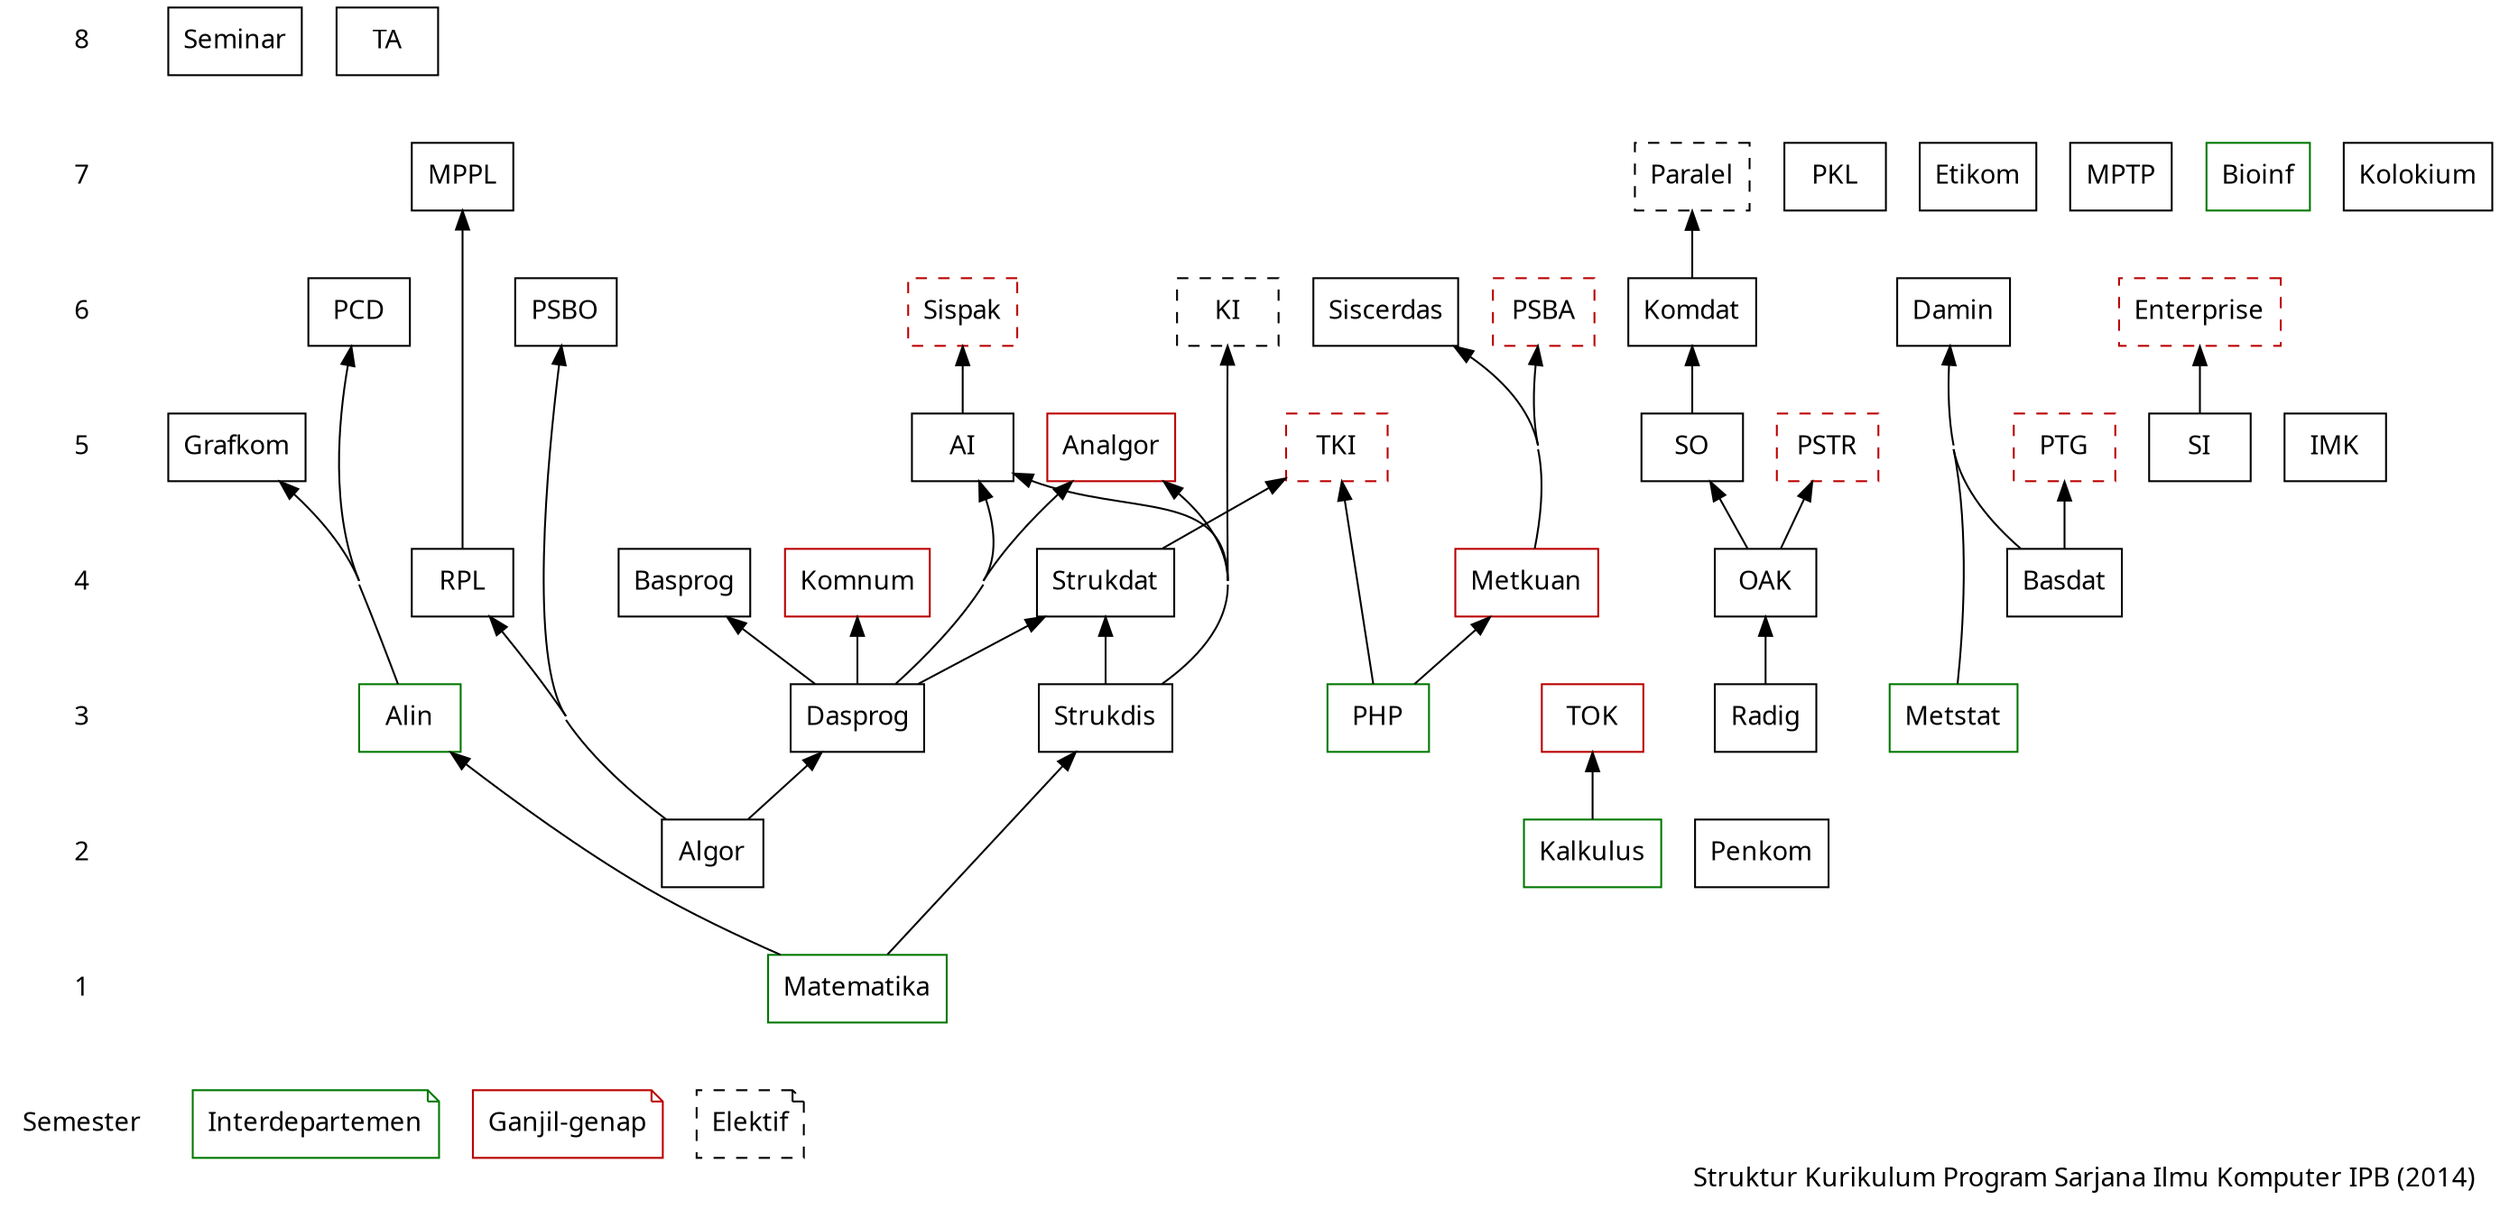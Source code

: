 digraph kom2014
{
    node [shape="box"; fontname="Fira Sans"]
    edge [dir="back"]
    concentrate="true"

    # semester
    subgraph sem {
        node [shape="plaintext"]
        edge [style="invis"]
        8 -> 7 -> 6 -> 5 -> 4 -> 3 -> 2 -> 1 -> Semester
    }

    # mayor
    {rank="same" 1 Matematika}
    {rank="same" 2 Algor Kalkulus Penkom}
    {rank="same" 3 Dasprog Alin Strukdis Radig Metstat PHP TOK}
    {rank="same" 4 Basprog Strukdat RPL OAK Basdat Metkuan Komnum}
    {rank="same" 5 AI Grafkom SO SI IMK Analgor}
    {rank="same" 6 PCD PSBO Komdat Damin Siscerdas}
    {rank="same" 7 PKL Etikom MPTP MPPL Bioinf Kolokium}
    {rank="same" 8 Seminar TA}
    Dasprog -> Algor
    Alin -> Matematika
    Strukdis -> Matematika
    TOK -> Kalkulus
    Basprog -> Dasprog
    OAK -> Radig
    Strukdat -> {Dasprog Strukdis}
    RPL -> Algor
    Komnum -> Dasprog
    Metkuan -> PHP
    AI -> {Dasprog Strukdis}        // -> Strukdat ?
    Grafkom -> Alin
    SO -> OAK
    Analgor -> {Dasprog Strukdis}   // -> Strukdat ?
    Komdat -> SO
    Siscerdas -> Metkuan
    PCD -> Alin
    Damin -> {Basdat Metstat}
    PSBO -> Algor
    MPPL -> RPL

    #interdep
    Matematika, Kalkulus, Metstat, Alin, PHP, Bioinf [color="#007700"]

    # elektif
    PSTR, PTG, TKI, KI, Sispak, Enterprise, PSBA, Paralel [style="dashed"]
    {rank="same" 5 PSTR, PTG, TKI}
    {rank="same" 6 KI, Sispak, Enterprise, PSBA}
    {rank="same" 7 Paralel}
    PSTR -> OAK
    PTG -> Basdat
    TKI -> {PHP Strukdat}
    KI -> Strukdis
    Sispak -> AI
    Enterprise -> SI
    PSBA -> Metkuan
    Paralel -> Komdat

    # ganjil-genap
    TOK, Metkuan, Komnum, Analgor, PSTR, PTG, TKI, Sispak, Enterprise, PSBA [color="#bb0000"]

    # keterangan
    {rank="sink" Semester interdep ganjilgenap elektif}
    interdep [shape="note"; color="#007700"; label="Interdepartemen"]
    ganjilgenap [shape="note"; color="#bb0000"; label="Ganjil-genap";]
    elektif [shape="note"; style="dashed"; label="Elektif"]

    # title
    label="Struktur Kurikulum Program Sarjana Ilmu Komputer IPB (2014)"
    labeljust="r"
    fontname="Fira Sans"
}
